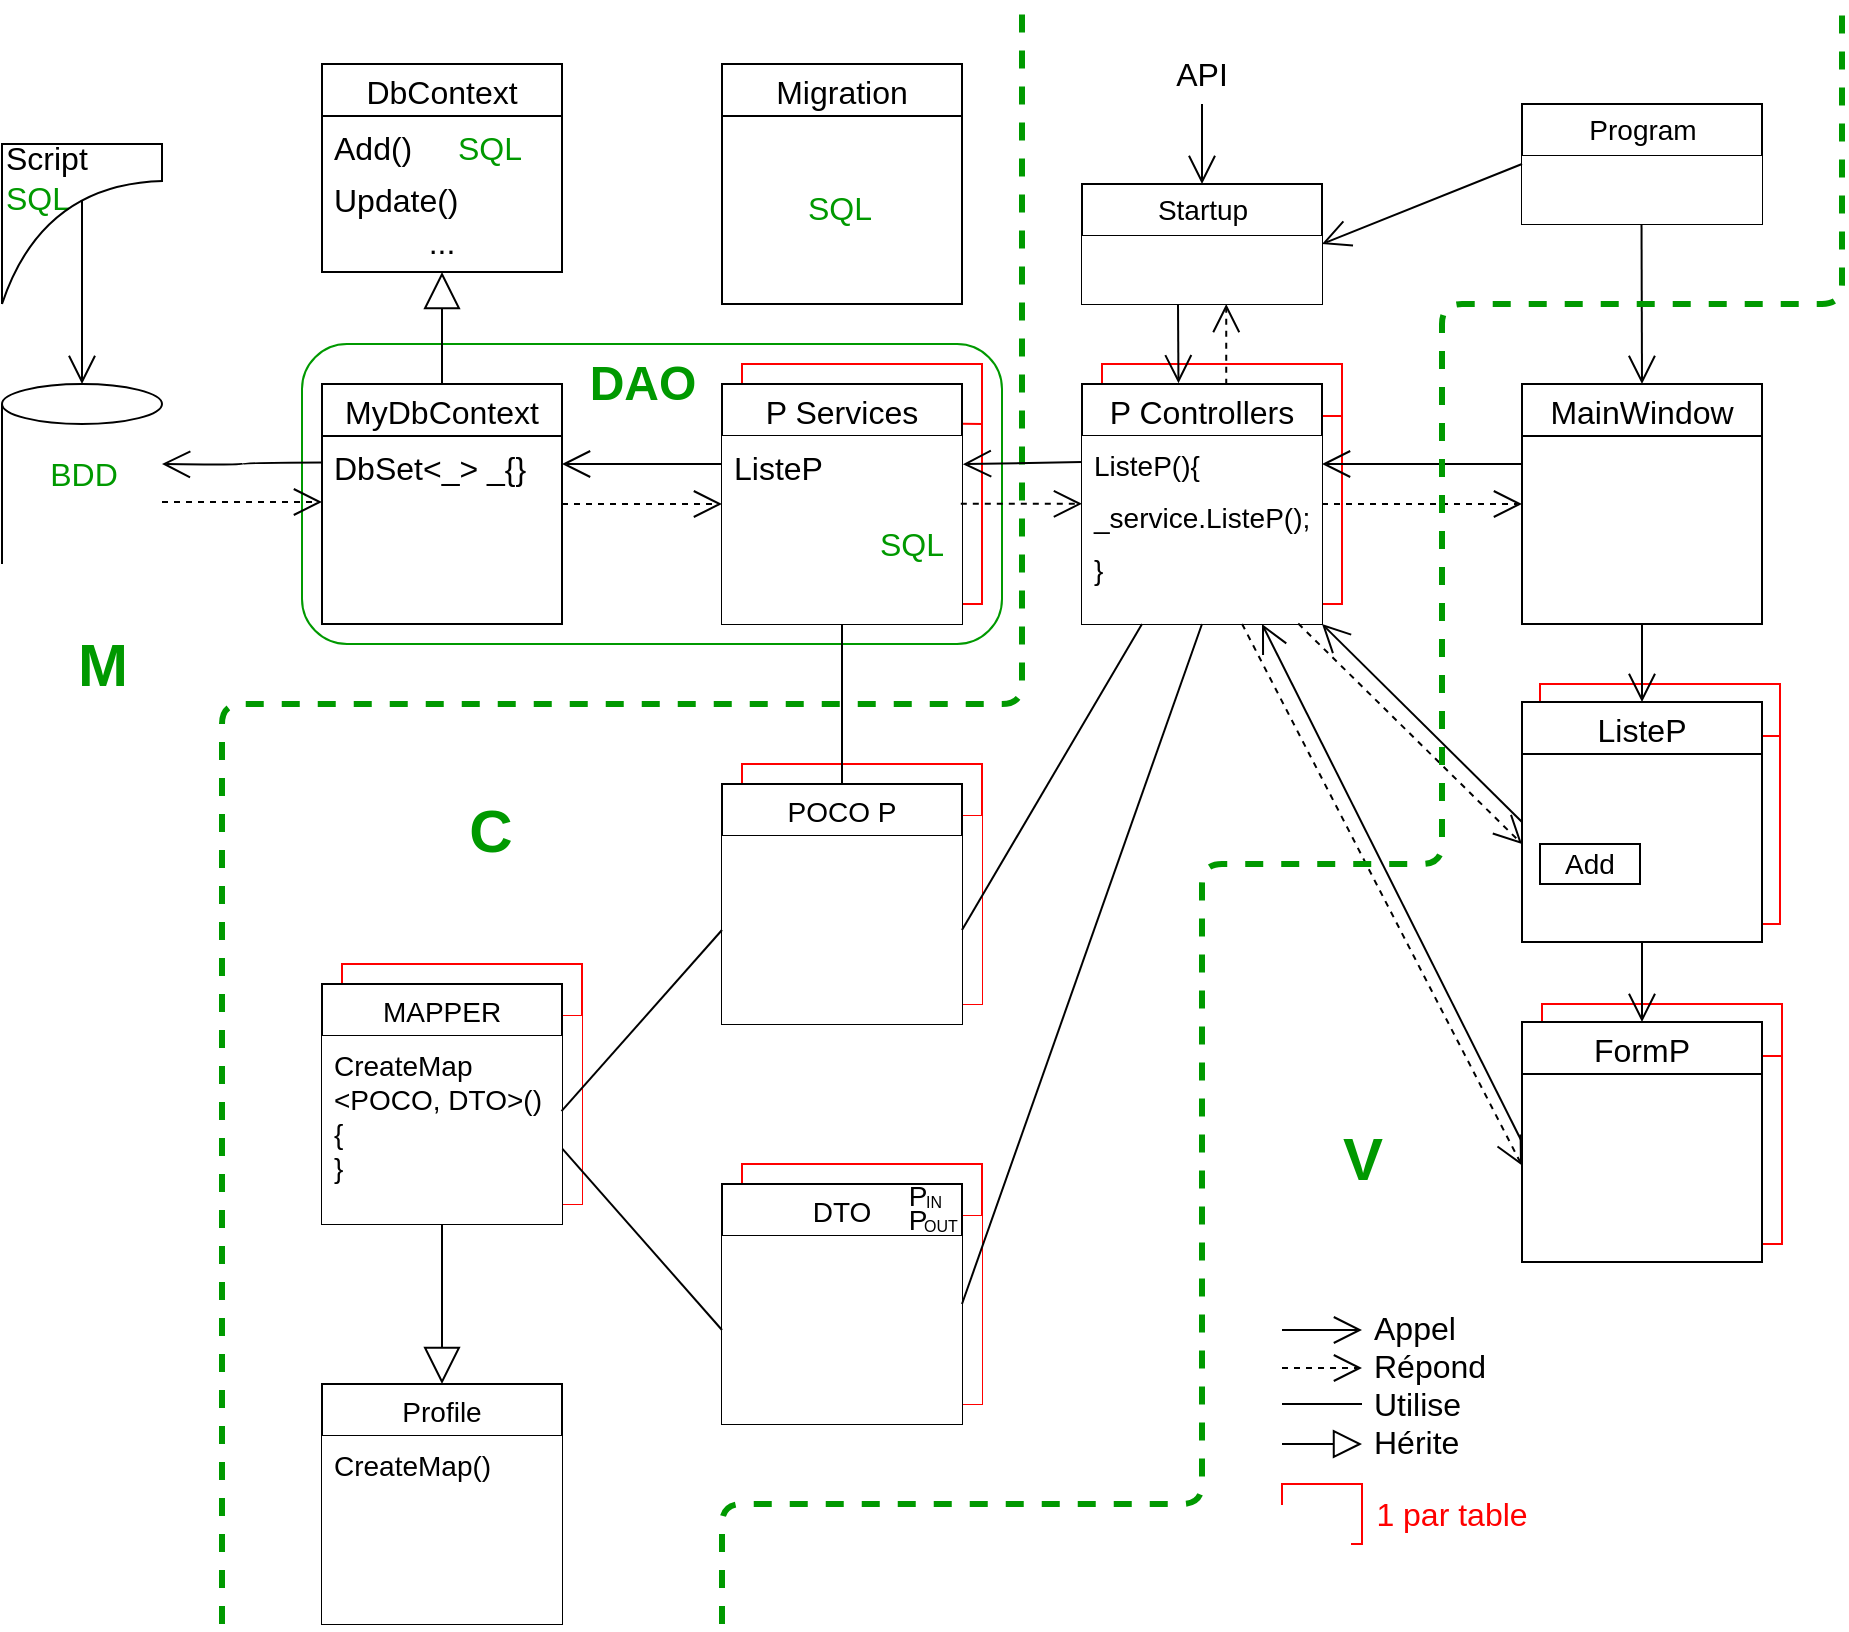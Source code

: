 <mxfile version="17.1.2" type="device"><diagram id="xylAEbAiTYR0wxGiZrMA" name="Page-1"><mxGraphModel dx="1540" dy="2363" grid="1" gridSize="10" guides="1" tooltips="1" connect="1" arrows="1" fold="1" page="1" pageScale="1" pageWidth="1169" pageHeight="827" math="0" shadow="0"><root><mxCell id="0"/><mxCell id="1" parent="0"/><mxCell id="MoXkNmOe2Lj3WnN-jBPF-131" value="FormP" style="swimlane;fontStyle=0;childLayout=stackLayout;horizontal=1;startSize=26;fillColor=default;horizontalStack=0;resizeParent=1;resizeParentMax=0;resizeLast=0;collapsible=1;marginBottom=0;fontSize=16;fontColor=none;strokeColor=#FF0000;noLabel=1;" vertex="1" parent="1"><mxGeometry x="809" y="350" width="120" height="120" as="geometry"/></mxCell><mxCell id="MoXkNmOe2Lj3WnN-jBPF-130" value="" style="whiteSpace=wrap;html=1;aspect=fixed;rounded=0;labelBackgroundColor=default;fontSize=14;fontColor=default;strokeColor=#000000;strokeWidth=1;fillColor=default;" vertex="1" parent="1"><mxGeometry x="800" y="359" width="120" height="120" as="geometry"/></mxCell><mxCell id="MoXkNmOe2Lj3WnN-jBPF-126" value="FormP" style="swimlane;fontStyle=0;childLayout=stackLayout;horizontal=1;startSize=26;fillColor=default;horizontalStack=0;resizeParent=1;resizeParentMax=0;resizeLast=0;collapsible=1;marginBottom=0;fontSize=16;fontColor=none;strokeColor=#FF0000;noLabel=1;" vertex="1" parent="1"><mxGeometry x="810" y="510" width="120" height="120" as="geometry"/></mxCell><mxCell id="MoXkNmOe2Lj3WnN-jBPF-129" value="" style="rounded=0;whiteSpace=wrap;html=1;labelBackgroundColor=default;fontSize=14;fontColor=default;strokeColor=#000000;strokeWidth=1;fillColor=default;" vertex="1" parent="1"><mxGeometry x="800" y="520" width="120" height="119" as="geometry"/></mxCell><mxCell id="MoXkNmOe2Lj3WnN-jBPF-85" value="POCO P" style="swimlane;fontStyle=0;childLayout=stackLayout;horizontal=1;startSize=26;fillColor=default;horizontalStack=0;resizeParent=1;resizeParentMax=0;resizeLast=0;collapsible=1;marginBottom=0;fontSize=14;fontColor=none;strokeColor=#FF0000;strokeWidth=1;noLabel=1;" vertex="1" parent="1"><mxGeometry x="410" y="390" width="120" height="120" as="geometry"/></mxCell><mxCell id="MoXkNmOe2Lj3WnN-jBPF-86" value="+ field: type" style="text;strokeColor=none;fillColor=default;align=left;verticalAlign=top;spacingLeft=4;spacingRight=4;overflow=hidden;rotatable=0;points=[[0,0.5],[1,0.5]];portConstraint=eastwest;fontSize=14;fontColor=none;noLabel=1;" vertex="1" parent="MoXkNmOe2Lj3WnN-jBPF-85"><mxGeometry y="26" width="120" height="94" as="geometry"/></mxCell><mxCell id="MoXkNmOe2Lj3WnN-jBPF-83" value="DTO" style="swimlane;fontStyle=0;childLayout=stackLayout;horizontal=1;startSize=26;fillColor=default;horizontalStack=0;resizeParent=1;resizeParentMax=0;resizeLast=0;collapsible=1;marginBottom=0;fontSize=14;fontColor=none;strokeColor=#FF0000;strokeWidth=1;noLabel=1;" vertex="1" parent="1"><mxGeometry x="410" y="590" width="120" height="120" as="geometry"/></mxCell><mxCell id="MoXkNmOe2Lj3WnN-jBPF-84" value="+ field: type" style="text;strokeColor=none;fillColor=default;align=left;verticalAlign=top;spacingLeft=4;spacingRight=4;overflow=hidden;rotatable=0;points=[[0,0.5],[1,0.5]];portConstraint=eastwest;fontSize=14;fontColor=none;noLabel=1;" vertex="1" parent="MoXkNmOe2Lj3WnN-jBPF-83"><mxGeometry y="26" width="120" height="94" as="geometry"/></mxCell><mxCell id="MoXkNmOe2Lj3WnN-jBPF-81" value="Mapper" style="swimlane;fontStyle=0;childLayout=stackLayout;horizontal=1;startSize=26;fillColor=default;horizontalStack=0;resizeParent=1;resizeParentMax=0;resizeLast=0;collapsible=1;marginBottom=0;fontSize=14;fontColor=none;strokeColor=#FF0000;strokeWidth=1;noLabel=1;" vertex="1" parent="1"><mxGeometry x="210" y="490" width="120" height="120" as="geometry"/></mxCell><mxCell id="MoXkNmOe2Lj3WnN-jBPF-82" value="CreateMap&#xA;&lt;POCO, DTO&gt;()&#xA;{&#xA;}&#xA;" style="text;strokeColor=none;fillColor=default;align=left;verticalAlign=top;spacingLeft=4;spacingRight=4;overflow=hidden;rotatable=0;points=[[0,0.5],[1,0.5]];portConstraint=eastwest;fontSize=14;fontColor=none;noLabel=1;" vertex="1" parent="MoXkNmOe2Lj3WnN-jBPF-81"><mxGeometry y="26" width="120" height="94" as="geometry"/></mxCell><mxCell id="MoXkNmOe2Lj3WnN-jBPF-50" value="" style="swimlane;fontStyle=0;childLayout=stackLayout;horizontal=1;startSize=26;fillColor=none;horizontalStack=0;resizeParent=1;resizeParentMax=0;resizeLast=0;collapsible=1;marginBottom=0;fontSize=14;fontColor=none;strokeColor=#FF0000;noLabel=1;" vertex="1" parent="1"><mxGeometry x="590" y="190" width="120" height="120" as="geometry"/></mxCell><mxCell id="MoXkNmOe2Lj3WnN-jBPF-53" value="+ field: type" style="text;strokeColor=none;fillColor=none;align=left;verticalAlign=top;spacingLeft=4;spacingRight=4;overflow=hidden;rotatable=0;points=[[0,0.5],[1,0.5]];portConstraint=eastwest;fontSize=14;fontColor=#000000;" vertex="1" parent="MoXkNmOe2Lj3WnN-jBPF-50"><mxGeometry y="26" width="120" height="94" as="geometry"/></mxCell><mxCell id="MoXkNmOe2Lj3WnN-jBPF-41" value="" style="rounded=1;whiteSpace=wrap;html=1;fontSize=16;fontColor=#009900;strokeColor=#009900;fillColor=none;" vertex="1" parent="1"><mxGeometry x="190" y="180" width="350" height="150" as="geometry"/></mxCell><mxCell id="MoXkNmOe2Lj3WnN-jBPF-40" value="" style="endArrow=none;html=1;rounded=0;fontSize=16;fontColor=#009900;entryX=1;entryY=0.25;entryDx=0;entryDy=0;exitX=1;exitY=0.166;exitDx=0;exitDy=0;exitPerimeter=0;strokeColor=#FF0000;" edge="1" parent="1" source="MoXkNmOe2Lj3WnN-jBPF-25" target="MoXkNmOe2Lj3WnN-jBPF-39"><mxGeometry width="50" height="50" relative="1" as="geometry"><mxPoint x="450" y="190" as="sourcePoint"/><mxPoint x="500" y="140" as="targetPoint"/></mxGeometry></mxCell><mxCell id="MoXkNmOe2Lj3WnN-jBPF-39" value="" style="rounded=0;whiteSpace=wrap;html=1;fontSize=16;fontColor=#009900;fillColor=none;strokeColor=#FF0000;" vertex="1" parent="1"><mxGeometry x="410" y="190" width="120" height="120" as="geometry"/></mxCell><mxCell id="MoXkNmOe2Lj3WnN-jBPF-6" value="&lt;p style=&quot;line-height: 1&quot;&gt;&lt;/p&gt;&lt;div align=&quot;left&quot;&gt;&lt;font style=&quot;font-size: 16px&quot;&gt;Script &lt;font style=&quot;font-size: 16px&quot; color=&quot;#009900&quot;&gt;SQL&lt;/font&gt;&lt;/font&gt;&lt;/div&gt;&lt;p&gt;&lt;/p&gt;" style="text;html=1;strokeColor=none;fillColor=none;align=left;verticalAlign=middle;whiteSpace=wrap;rounded=0;" vertex="1" parent="1"><mxGeometry x="40" y="84" width="50" height="26" as="geometry"/></mxCell><mxCell id="MoXkNmOe2Lj3WnN-jBPF-7" value="&lt;font style=&quot;font-size: 16px&quot;&gt;BDD&lt;/font&gt;" style="text;html=1;strokeColor=none;fillColor=none;align=center;verticalAlign=middle;whiteSpace=wrap;rounded=0;fontColor=#009900;" vertex="1" parent="1"><mxGeometry x="50.99" y="230" width="60" height="30" as="geometry"/></mxCell><mxCell id="MoXkNmOe2Lj3WnN-jBPF-8" value="" style="endArrow=open;endFill=1;endSize=12;html=1;rounded=0;fontSize=16;fontColor=#000000;entryX=0.49;entryY=0;entryDx=0;entryDy=0;entryPerimeter=0;" edge="1" parent="1"><mxGeometry width="160" relative="1" as="geometry"><mxPoint x="80" y="108.5" as="sourcePoint"/><mxPoint x="80" y="200" as="targetPoint"/></mxGeometry></mxCell><mxCell id="MoXkNmOe2Lj3WnN-jBPF-10" value="MyDbContext" style="swimlane;fontStyle=0;childLayout=stackLayout;horizontal=1;startSize=26;fillColor=none;horizontalStack=0;resizeParent=1;resizeParentMax=0;resizeLast=0;collapsible=1;marginBottom=0;fontSize=16;fontColor=#000000;" vertex="1" parent="1"><mxGeometry x="200" y="200" width="120" height="120" as="geometry"><mxRectangle x="200" y="200" width="130" height="26" as="alternateBounds"/></mxGeometry></mxCell><mxCell id="MoXkNmOe2Lj3WnN-jBPF-11" value="DbSet&lt;_&gt; _{}" style="text;strokeColor=none;fillColor=none;align=left;verticalAlign=top;spacingLeft=4;spacingRight=4;overflow=hidden;rotatable=0;points=[[0,0.5],[1,0.5]];portConstraint=eastwest;fontSize=16;fontColor=#000000;" vertex="1" parent="MoXkNmOe2Lj3WnN-jBPF-10"><mxGeometry y="26" width="120" height="94" as="geometry"/></mxCell><mxCell id="MoXkNmOe2Lj3WnN-jBPF-14" value="DbContext" style="swimlane;fontStyle=0;childLayout=stackLayout;horizontal=1;startSize=26;fillColor=none;horizontalStack=0;resizeParent=1;resizeParentMax=0;resizeLast=0;collapsible=1;marginBottom=0;fontSize=16;fontColor=#000000;" vertex="1" parent="1"><mxGeometry x="200" y="40" width="120" height="104" as="geometry"/></mxCell><mxCell id="MoXkNmOe2Lj3WnN-jBPF-15" value="Add()" style="text;strokeColor=none;fillColor=none;align=left;verticalAlign=top;spacingLeft=4;spacingRight=4;overflow=hidden;rotatable=0;points=[[0,0.5],[1,0.5]];portConstraint=eastwest;fontSize=16;fontColor=#000000;" vertex="1" parent="MoXkNmOe2Lj3WnN-jBPF-14"><mxGeometry y="26" width="120" height="26" as="geometry"/></mxCell><mxCell id="MoXkNmOe2Lj3WnN-jBPF-16" value="Update()" style="text;strokeColor=none;fillColor=none;align=left;verticalAlign=top;spacingLeft=4;spacingRight=4;overflow=hidden;rotatable=0;points=[[0,0.5],[1,0.5]];portConstraint=eastwest;fontSize=16;fontColor=#000000;" vertex="1" parent="MoXkNmOe2Lj3WnN-jBPF-14"><mxGeometry y="52" width="120" height="26" as="geometry"/></mxCell><mxCell id="MoXkNmOe2Lj3WnN-jBPF-17" value="..." style="text;strokeColor=none;fillColor=none;align=center;verticalAlign=middle;spacingLeft=4;spacingRight=4;overflow=hidden;rotatable=0;points=[[0,0.5],[1,0.5]];portConstraint=eastwest;fontSize=16;fontColor=#000000;spacingBottom=8;" vertex="1" parent="MoXkNmOe2Lj3WnN-jBPF-14"><mxGeometry y="78" width="120" height="26" as="geometry"/></mxCell><mxCell id="MoXkNmOe2Lj3WnN-jBPF-19" value="&lt;font color=&quot;#009900&quot;&gt;SQL&lt;/font&gt;" style="text;html=1;strokeColor=none;fillColor=none;align=center;verticalAlign=middle;whiteSpace=wrap;rounded=0;fontSize=16;fontColor=#000000;" vertex="1" parent="1"><mxGeometry x="224" y="67" width="120" height="30" as="geometry"/></mxCell><mxCell id="MoXkNmOe2Lj3WnN-jBPF-20" value="" style="endArrow=open;endFill=1;endSize=12;html=1;rounded=0;fontSize=16;fontColor=#009900;exitX=0.003;exitY=0.141;exitDx=0;exitDy=0;exitPerimeter=0;entryX=0.976;entryY=0.444;entryDx=0;entryDy=0;entryPerimeter=0;edgeStyle=orthogonalEdgeStyle;curved=1;" edge="1" parent="1" source="MoXkNmOe2Lj3WnN-jBPF-11"><mxGeometry width="160" relative="1" as="geometry"><mxPoint x="120" y="190" as="sourcePoint"/><mxPoint x="120.003" y="239.96" as="targetPoint"/></mxGeometry></mxCell><mxCell id="MoXkNmOe2Lj3WnN-jBPF-21" value="" style="endArrow=open;endSize=12;dashed=1;html=1;rounded=0;fontSize=16;fontColor=#009900;" edge="1" parent="1"><mxGeometry width="160" relative="1" as="geometry"><mxPoint x="120" y="259" as="sourcePoint"/><mxPoint x="200" y="259" as="targetPoint"/></mxGeometry></mxCell><mxCell id="MoXkNmOe2Lj3WnN-jBPF-22" value="" style="endArrow=block;endSize=16;endFill=0;html=1;rounded=0;fontSize=16;fontColor=#009900;exitX=0.5;exitY=0;exitDx=0;exitDy=0;entryX=0.5;entryY=1;entryDx=0;entryDy=0;" edge="1" parent="1" source="MoXkNmOe2Lj3WnN-jBPF-10" target="MoXkNmOe2Lj3WnN-jBPF-14"><mxGeometry width="160" relative="1" as="geometry"><mxPoint x="30" y="200" as="sourcePoint"/><mxPoint x="190" y="200" as="targetPoint"/></mxGeometry></mxCell><mxCell id="MoXkNmOe2Lj3WnN-jBPF-25" value="P Services" style="swimlane;fontStyle=0;childLayout=stackLayout;horizontal=1;startSize=26;fillColor=default;horizontalStack=0;resizeParent=1;resizeParentMax=0;resizeLast=0;collapsible=1;marginBottom=0;fontSize=16;fontColor=#000000;" vertex="1" parent="1"><mxGeometry x="400" y="200" width="120" height="120" as="geometry"/></mxCell><mxCell id="MoXkNmOe2Lj3WnN-jBPF-26" value="ListeP" style="text;align=left;verticalAlign=top;spacingLeft=4;spacingRight=4;overflow=hidden;rotatable=0;points=[[0,0.5],[1,0.5]];portConstraint=eastwest;fontSize=16;fillColor=default;" vertex="1" parent="MoXkNmOe2Lj3WnN-jBPF-25"><mxGeometry y="26" width="120" height="94" as="geometry"/></mxCell><mxCell id="MoXkNmOe2Lj3WnN-jBPF-29" value="&lt;font color=&quot;#009900&quot;&gt;SQL&lt;/font&gt;" style="text;html=1;strokeColor=none;fillColor=none;align=center;verticalAlign=middle;whiteSpace=wrap;rounded=0;fontSize=16;fontColor=#000000;" vertex="1" parent="1"><mxGeometry x="435" y="265" width="120" height="30" as="geometry"/></mxCell><mxCell id="MoXkNmOe2Lj3WnN-jBPF-30" value="Migration" style="swimlane;fontStyle=0;childLayout=stackLayout;horizontal=1;startSize=26;fillColor=none;horizontalStack=0;resizeParent=1;resizeParentMax=0;resizeLast=0;collapsible=1;marginBottom=0;fontSize=16;fontColor=#000000;" vertex="1" parent="1"><mxGeometry x="400" y="40" width="120" height="120" as="geometry"/></mxCell><mxCell id="MoXkNmOe2Lj3WnN-jBPF-34" value="&lt;font color=&quot;#009900&quot;&gt;SQL&lt;/font&gt;" style="text;html=1;strokeColor=none;fillColor=none;align=center;verticalAlign=middle;whiteSpace=wrap;rounded=0;fontSize=16;fontColor=#000000;" vertex="1" parent="1"><mxGeometry x="429" y="97" width="60" height="30" as="geometry"/></mxCell><mxCell id="MoXkNmOe2Lj3WnN-jBPF-42" value="DAO" style="text;strokeColor=none;fillColor=none;html=1;fontSize=24;fontStyle=1;verticalAlign=middle;align=center;fontColor=#009900;" vertex="1" parent="1"><mxGeometry x="310" y="180" width="100" height="40" as="geometry"/></mxCell><mxCell id="MoXkNmOe2Lj3WnN-jBPF-43" value="" style="endArrow=open;endFill=1;endSize=12;html=1;rounded=0;fontSize=16;fontColor=#009900;strokeColor=#000000;" edge="1" parent="1"><mxGeometry width="160" relative="1" as="geometry"><mxPoint x="400" y="240" as="sourcePoint"/><mxPoint x="320" y="240" as="targetPoint"/></mxGeometry></mxCell><mxCell id="MoXkNmOe2Lj3WnN-jBPF-44" value="" style="endArrow=open;endSize=12;dashed=1;html=1;rounded=0;fontSize=16;fontColor=#009900;strokeColor=#000000;entryX=0;entryY=0.5;entryDx=0;entryDy=0;" edge="1" parent="1"><mxGeometry width="160" relative="1" as="geometry"><mxPoint x="320" y="260" as="sourcePoint"/><mxPoint x="400" y="260" as="targetPoint"/></mxGeometry></mxCell><mxCell id="MoXkNmOe2Lj3WnN-jBPF-46" value="P Controllers" style="swimlane;fontStyle=0;childLayout=stackLayout;horizontal=1;startSize=26;fillColor=default;horizontalStack=0;resizeParent=1;resizeParentMax=0;resizeLast=0;collapsible=1;marginBottom=0;fontSize=16;fontColor=#000000;strokeColor=#000000;" vertex="1" parent="1"><mxGeometry x="580" y="200" width="120" height="120" as="geometry"/></mxCell><mxCell id="MoXkNmOe2Lj3WnN-jBPF-47" value="ListeP(){" style="text;align=left;verticalAlign=top;spacingLeft=4;spacingRight=4;overflow=hidden;rotatable=0;points=[[0,0.5],[1,0.5]];portConstraint=eastwest;fontSize=14;fillColor=default;" vertex="1" parent="MoXkNmOe2Lj3WnN-jBPF-46"><mxGeometry y="26" width="120" height="26" as="geometry"/></mxCell><mxCell id="MoXkNmOe2Lj3WnN-jBPF-48" value="_service.ListeP();" style="text;strokeColor=none;fillColor=default;align=left;verticalAlign=top;spacingLeft=4;spacingRight=4;overflow=hidden;rotatable=0;points=[[0,0.5],[1,0.5]];portConstraint=eastwest;fontSize=14;fontColor=default;" vertex="1" parent="MoXkNmOe2Lj3WnN-jBPF-46"><mxGeometry y="52" width="120" height="26" as="geometry"/></mxCell><mxCell id="MoXkNmOe2Lj3WnN-jBPF-49" value="}" style="text;strokeColor=none;fillColor=default;align=left;verticalAlign=top;spacingLeft=4;spacingRight=4;overflow=hidden;rotatable=0;points=[[0,0.5],[1,0.5]];portConstraint=eastwest;fontSize=14;fontColor=#000000;" vertex="1" parent="MoXkNmOe2Lj3WnN-jBPF-46"><mxGeometry y="78" width="120" height="42" as="geometry"/></mxCell><mxCell id="MoXkNmOe2Lj3WnN-jBPF-56" value="" style="group" vertex="1" connectable="0" parent="1"><mxGeometry x="40" y="200" width="80" height="90" as="geometry"/></mxCell><mxCell id="MoXkNmOe2Lj3WnN-jBPF-54" value="" style="ellipse;whiteSpace=wrap;html=1;fontSize=14;fontColor=#000000;strokeColor=#000000;fillColor=default;" vertex="1" parent="MoXkNmOe2Lj3WnN-jBPF-56"><mxGeometry width="80" height="20" as="geometry"/></mxCell><mxCell id="MoXkNmOe2Lj3WnN-jBPF-55" value="" style="endArrow=none;html=1;rounded=0;fontSize=14;fontColor=#000000;strokeColor=#000000;curved=1;entryX=0;entryY=0.5;entryDx=0;entryDy=0;exitX=0;exitY=1;exitDx=0;exitDy=0;" edge="1" parent="MoXkNmOe2Lj3WnN-jBPF-56" target="MoXkNmOe2Lj3WnN-jBPF-54"><mxGeometry width="50" height="50" relative="1" as="geometry"><mxPoint y="90" as="sourcePoint"/><mxPoint x="-0.328" y="10.08" as="targetPoint"/></mxGeometry></mxCell><mxCell id="MoXkNmOe2Lj3WnN-jBPF-61" value="" style="group" vertex="1" connectable="0" parent="1"><mxGeometry x="39.5" y="80" width="81" height="80" as="geometry"/></mxCell><mxCell id="MoXkNmOe2Lj3WnN-jBPF-57" value="" style="endArrow=none;html=1;rounded=0;fontSize=14;fontColor=#000000;strokeColor=#000000;curved=1;entryX=1.004;entryY=0.231;entryDx=0;entryDy=0;entryPerimeter=0;" edge="1" parent="MoXkNmOe2Lj3WnN-jBPF-61"><mxGeometry width="50" height="50" relative="1" as="geometry"><mxPoint x="0.5" y="80" as="sourcePoint"/><mxPoint x="80.82" y="18.48" as="targetPoint"/><Array as="points"><mxPoint x="20.5" y="20"/></Array></mxGeometry></mxCell><mxCell id="MoXkNmOe2Lj3WnN-jBPF-58" value="" style="endArrow=none;html=1;rounded=0;fontSize=14;fontColor=#000000;strokeColor=#000000;curved=1;entryX=1;entryY=0;entryDx=0;entryDy=0;" edge="1" parent="MoXkNmOe2Lj3WnN-jBPF-61"><mxGeometry width="50" height="50" relative="1" as="geometry"><mxPoint x="80.5" y="19" as="sourcePoint"/><mxPoint x="80.5" as="targetPoint"/></mxGeometry></mxCell><mxCell id="MoXkNmOe2Lj3WnN-jBPF-59" value="" style="endArrow=none;html=1;rounded=0;fontSize=14;fontColor=#000000;strokeColor=#000000;curved=1;" edge="1" parent="MoXkNmOe2Lj3WnN-jBPF-61"><mxGeometry width="50" height="50" relative="1" as="geometry"><mxPoint as="sourcePoint"/><mxPoint x="81" as="targetPoint"/></mxGeometry></mxCell><mxCell id="MoXkNmOe2Lj3WnN-jBPF-60" value="" style="endArrow=none;html=1;rounded=1;fontSize=14;fontColor=#000000;strokeColor=#000000;sketch=0;endSize=7;targetPerimeterSpacing=0;sourcePerimeterSpacing=0;jumpStyle=none;" edge="1" parent="MoXkNmOe2Lj3WnN-jBPF-61"><mxGeometry width="50" height="50" relative="1" as="geometry"><mxPoint x="0.5" y="80" as="sourcePoint"/><mxPoint x="0.5" as="targetPoint"/></mxGeometry></mxCell><mxCell id="MoXkNmOe2Lj3WnN-jBPF-62" value="POCO P" style="swimlane;fontStyle=0;childLayout=stackLayout;horizontal=1;startSize=26;fillColor=default;horizontalStack=0;resizeParent=1;resizeParentMax=0;resizeLast=0;collapsible=1;marginBottom=0;fontSize=14;fontColor=default;strokeColor=#000000;strokeWidth=1;" vertex="1" parent="1"><mxGeometry x="400" y="400" width="120" height="120" as="geometry"/></mxCell><mxCell id="MoXkNmOe2Lj3WnN-jBPF-63" value="+ field: type" style="text;strokeColor=none;fillColor=default;align=left;verticalAlign=top;spacingLeft=4;spacingRight=4;overflow=hidden;rotatable=0;points=[[0,0.5],[1,0.5]];portConstraint=eastwest;fontSize=14;fontColor=none;noLabel=1;" vertex="1" parent="MoXkNmOe2Lj3WnN-jBPF-62"><mxGeometry y="26" width="120" height="94" as="geometry"/></mxCell><mxCell id="MoXkNmOe2Lj3WnN-jBPF-66" value="DTO" style="swimlane;fontStyle=0;childLayout=stackLayout;horizontal=1;startSize=26;fillColor=default;horizontalStack=0;resizeParent=1;resizeParentMax=0;resizeLast=0;collapsible=1;marginBottom=0;fontSize=14;fontColor=none;strokeColor=#000000;strokeWidth=1;" vertex="1" parent="1"><mxGeometry x="400" y="600" width="120" height="120" as="geometry"/></mxCell><mxCell id="MoXkNmOe2Lj3WnN-jBPF-69" value="+ field: type" style="text;strokeColor=none;fillColor=default;align=left;verticalAlign=top;spacingLeft=4;spacingRight=4;overflow=hidden;rotatable=0;points=[[0,0.5],[1,0.5]];portConstraint=eastwest;fontSize=14;fontColor=none;noLabel=1;" vertex="1" parent="MoXkNmOe2Lj3WnN-jBPF-66"><mxGeometry y="26" width="120" height="94" as="geometry"/></mxCell><mxCell id="MoXkNmOe2Lj3WnN-jBPF-73" value="" style="group" vertex="1" connectable="0" parent="1"><mxGeometry x="493" y="613" width="27" height="13" as="geometry"/></mxCell><mxCell id="MoXkNmOe2Lj3WnN-jBPF-71" value="OUT" style="text;html=1;strokeColor=none;fillColor=none;align=center;verticalAlign=middle;whiteSpace=wrap;rounded=0;fontSize=8;fontColor=none;" vertex="1" parent="MoXkNmOe2Lj3WnN-jBPF-73"><mxGeometry x="6" y="3" width="21" height="10" as="geometry"/></mxCell><mxCell id="MoXkNmOe2Lj3WnN-jBPF-72" value="&lt;font style=&quot;font-size: 14px&quot;&gt;P&lt;/font&gt;" style="text;html=1;strokeColor=none;fillColor=none;align=center;verticalAlign=middle;whiteSpace=wrap;rounded=0;fontSize=8;fontColor=none;" vertex="1" parent="MoXkNmOe2Lj3WnN-jBPF-73"><mxGeometry width="10" height="10" as="geometry"/></mxCell><mxCell id="MoXkNmOe2Lj3WnN-jBPF-74" value="" style="group" vertex="1" connectable="0" parent="1"><mxGeometry x="493" y="601" width="27" height="13" as="geometry"/></mxCell><mxCell id="MoXkNmOe2Lj3WnN-jBPF-75" value="IN" style="text;html=1;strokeColor=none;fillColor=none;align=center;verticalAlign=middle;whiteSpace=wrap;rounded=0;fontSize=8;fontColor=none;" vertex="1" parent="MoXkNmOe2Lj3WnN-jBPF-74"><mxGeometry x="6" y="3" width="14" height="10" as="geometry"/></mxCell><mxCell id="MoXkNmOe2Lj3WnN-jBPF-76" value="&lt;font style=&quot;font-size: 14px&quot;&gt;P&lt;/font&gt;" style="text;html=1;strokeColor=none;fillColor=none;align=center;verticalAlign=middle;whiteSpace=wrap;rounded=0;fontSize=8;fontColor=none;" vertex="1" parent="MoXkNmOe2Lj3WnN-jBPF-74"><mxGeometry width="10" height="10" as="geometry"/></mxCell><mxCell id="MoXkNmOe2Lj3WnN-jBPF-77" value="MAPPER" style="swimlane;fontStyle=0;childLayout=stackLayout;horizontal=1;startSize=26;fillColor=default;horizontalStack=0;resizeParent=1;resizeParentMax=0;resizeLast=0;collapsible=1;marginBottom=0;fontSize=14;fontColor=default;strokeColor=#000000;strokeWidth=1;" vertex="1" parent="1"><mxGeometry x="200" y="500" width="120" height="120" as="geometry"/></mxCell><mxCell id="MoXkNmOe2Lj3WnN-jBPF-78" value="CreateMap&#xA;&lt;POCO, DTO&gt;()&#xA;{&#xA;}&#xA;" style="text;strokeColor=none;fillColor=default;align=left;verticalAlign=top;spacingLeft=4;spacingRight=4;overflow=hidden;rotatable=0;points=[[0,0.5],[1,0.5]];portConstraint=eastwest;fontSize=14;fontColor=default;" vertex="1" parent="MoXkNmOe2Lj3WnN-jBPF-77"><mxGeometry y="26" width="120" height="94" as="geometry"/></mxCell><mxCell id="MoXkNmOe2Lj3WnN-jBPF-79" value="Profile" style="swimlane;fontStyle=0;childLayout=stackLayout;horizontal=1;startSize=26;fillColor=default;horizontalStack=0;resizeParent=1;resizeParentMax=0;resizeLast=0;collapsible=1;marginBottom=0;fontSize=14;fontColor=default;strokeColor=#000000;strokeWidth=1;" vertex="1" parent="1"><mxGeometry x="200" y="700" width="120" height="120" as="geometry"/></mxCell><mxCell id="MoXkNmOe2Lj3WnN-jBPF-80" value="CreateMap()" style="text;strokeColor=none;fillColor=default;align=left;verticalAlign=top;spacingLeft=4;spacingRight=4;overflow=hidden;rotatable=0;points=[[0,0.5],[1,0.5]];portConstraint=eastwest;fontSize=14;fontColor=default;" vertex="1" parent="MoXkNmOe2Lj3WnN-jBPF-79"><mxGeometry y="26" width="120" height="94" as="geometry"/></mxCell><mxCell id="MoXkNmOe2Lj3WnN-jBPF-87" value="" style="endArrow=block;endSize=16;endFill=0;html=1;rounded=1;sketch=0;fontSize=14;fontColor=none;sourcePerimeterSpacing=0;targetPerimeterSpacing=0;strokeColor=#000000;jumpStyle=none;exitX=0.5;exitY=1;exitDx=0;exitDy=0;entryX=0.5;entryY=0;entryDx=0;entryDy=0;" edge="1" parent="1" source="MoXkNmOe2Lj3WnN-jBPF-77" target="MoXkNmOe2Lj3WnN-jBPF-79"><mxGeometry width="160" relative="1" as="geometry"><mxPoint x="80" y="400" as="sourcePoint"/><mxPoint x="240" y="400" as="targetPoint"/></mxGeometry></mxCell><mxCell id="MoXkNmOe2Lj3WnN-jBPF-88" value="" style="endArrow=none;html=1;rounded=1;sketch=0;fontSize=14;fontColor=none;endSize=7;sourcePerimeterSpacing=0;targetPerimeterSpacing=0;strokeColor=#000000;jumpStyle=none;exitX=0.998;exitY=0.4;exitDx=0;exitDy=0;entryX=0;entryY=0.5;entryDx=0;entryDy=0;exitPerimeter=0;" edge="1" parent="1" source="MoXkNmOe2Lj3WnN-jBPF-78" target="MoXkNmOe2Lj3WnN-jBPF-63"><mxGeometry width="50" height="50" relative="1" as="geometry"><mxPoint x="140" y="430" as="sourcePoint"/><mxPoint x="190" y="380" as="targetPoint"/></mxGeometry></mxCell><mxCell id="MoXkNmOe2Lj3WnN-jBPF-89" value="" style="endArrow=none;html=1;rounded=1;sketch=0;fontSize=14;fontColor=none;endSize=7;sourcePerimeterSpacing=0;targetPerimeterSpacing=0;strokeColor=#000000;jumpStyle=none;entryX=0;entryY=0.5;entryDx=0;entryDy=0;exitX=1.002;exitY=0.6;exitDx=0;exitDy=0;exitPerimeter=0;" edge="1" parent="1" source="MoXkNmOe2Lj3WnN-jBPF-78" target="MoXkNmOe2Lj3WnN-jBPF-69"><mxGeometry width="50" height="50" relative="1" as="geometry"><mxPoint x="280" y="670" as="sourcePoint"/><mxPoint x="330" y="620" as="targetPoint"/></mxGeometry></mxCell><mxCell id="MoXkNmOe2Lj3WnN-jBPF-90" value="" style="endArrow=none;html=1;rounded=1;sketch=0;fontSize=14;fontColor=none;endSize=7;sourcePerimeterSpacing=0;targetPerimeterSpacing=0;strokeColor=#000000;jumpStyle=none;entryX=0.5;entryY=1;entryDx=0;entryDy=0;exitX=0.5;exitY=0;exitDx=0;exitDy=0;" edge="1" parent="1" source="MoXkNmOe2Lj3WnN-jBPF-62" target="MoXkNmOe2Lj3WnN-jBPF-25"><mxGeometry width="50" height="50" relative="1" as="geometry"><mxPoint x="280" y="430" as="sourcePoint"/><mxPoint x="330" y="380" as="targetPoint"/></mxGeometry></mxCell><mxCell id="MoXkNmOe2Lj3WnN-jBPF-91" value="" style="endArrow=none;html=1;rounded=1;sketch=0;fontSize=14;fontColor=none;endSize=7;sourcePerimeterSpacing=0;targetPerimeterSpacing=0;strokeColor=#000000;jumpStyle=none;entryX=0.25;entryY=1;entryDx=0;entryDy=0;exitX=1;exitY=0.5;exitDx=0;exitDy=0;" edge="1" parent="1" source="MoXkNmOe2Lj3WnN-jBPF-63" target="MoXkNmOe2Lj3WnN-jBPF-46"><mxGeometry width="50" height="50" relative="1" as="geometry"><mxPoint x="30" y="460" as="sourcePoint"/><mxPoint x="80" y="410" as="targetPoint"/></mxGeometry></mxCell><mxCell id="MoXkNmOe2Lj3WnN-jBPF-92" value="" style="endArrow=none;html=1;rounded=1;sketch=0;fontSize=14;fontColor=none;endSize=7;sourcePerimeterSpacing=0;targetPerimeterSpacing=0;strokeColor=#000000;jumpStyle=none;entryX=0.5;entryY=1;entryDx=0;entryDy=0;exitX=1;exitY=0.5;exitDx=0;exitDy=0;" edge="1" parent="1" source="MoXkNmOe2Lj3WnN-jBPF-66" target="MoXkNmOe2Lj3WnN-jBPF-46"><mxGeometry width="50" height="50" relative="1" as="geometry"><mxPoint x="30" y="460" as="sourcePoint"/><mxPoint x="80" y="410" as="targetPoint"/></mxGeometry></mxCell><mxCell id="MoXkNmOe2Lj3WnN-jBPF-93" value="" style="endArrow=none;dashed=1;html=1;rounded=1;sketch=0;fontSize=14;fontColor=none;endSize=7;sourcePerimeterSpacing=0;targetPerimeterSpacing=0;strokeColor=#009900;jumpStyle=none;edgeStyle=orthogonalEdgeStyle;strokeWidth=3;" edge="1" parent="1"><mxGeometry width="50" height="50" relative="1" as="geometry"><mxPoint x="150" y="820" as="sourcePoint"/><mxPoint x="550" y="10" as="targetPoint"/><Array as="points"><mxPoint x="150" y="360"/><mxPoint x="550" y="360"/></Array></mxGeometry></mxCell><mxCell id="MoXkNmOe2Lj3WnN-jBPF-94" value="&lt;font style=&quot;font-size: 30px;&quot; color=&quot;#009900&quot;&gt;M&lt;/font&gt;" style="text;strokeColor=none;fillColor=none;html=1;fontSize=30;fontStyle=1;verticalAlign=middle;align=center;fontColor=none;" vertex="1" parent="1"><mxGeometry x="40" y="320" width="100" height="40" as="geometry"/></mxCell><mxCell id="MoXkNmOe2Lj3WnN-jBPF-95" value="Startup" style="swimlane;fontStyle=0;childLayout=stackLayout;horizontal=1;startSize=26;fillColor=default;horizontalStack=0;resizeParent=1;resizeParentMax=0;resizeLast=0;collapsible=1;marginBottom=0;fontSize=14;fontColor=#000000;strokeColor=#000000;strokeWidth=1;html=1;" vertex="1" parent="1"><mxGeometry x="580" y="100" width="120" height="60" as="geometry"/></mxCell><mxCell id="MoXkNmOe2Lj3WnN-jBPF-96" value="+ field: type" style="text;strokeColor=none;fillColor=default;align=left;verticalAlign=top;spacingLeft=4;spacingRight=4;overflow=hidden;rotatable=0;points=[[0,0.5],[1,0.5]];portConstraint=eastwest;fontSize=14;fontColor=none;html=1;noLabel=1;" vertex="1" parent="MoXkNmOe2Lj3WnN-jBPF-95"><mxGeometry y="26" width="120" height="34" as="geometry"/></mxCell><mxCell id="MoXkNmOe2Lj3WnN-jBPF-99" value="Program" style="swimlane;fontStyle=0;childLayout=stackLayout;horizontal=1;startSize=26;fillColor=default;horizontalStack=0;resizeParent=1;resizeParentMax=0;resizeLast=0;collapsible=1;marginBottom=0;fontSize=14;fontColor=#000000;strokeColor=#000000;strokeWidth=1;html=1;" vertex="1" parent="1"><mxGeometry x="800" y="60" width="120" height="60" as="geometry"/></mxCell><mxCell id="MoXkNmOe2Lj3WnN-jBPF-100" value="+ field: type" style="text;strokeColor=none;fillColor=default;align=left;verticalAlign=top;spacingLeft=4;spacingRight=4;overflow=hidden;rotatable=0;points=[[0,0.5],[1,0.5]];portConstraint=eastwest;fontSize=14;fontColor=none;html=1;noLabel=1;" vertex="1" parent="MoXkNmOe2Lj3WnN-jBPF-99"><mxGeometry y="26" width="120" height="34" as="geometry"/></mxCell><mxCell id="MoXkNmOe2Lj3WnN-jBPF-105" value="MainWindow" style="swimlane;fontStyle=0;childLayout=stackLayout;horizontal=1;startSize=26;fillColor=none;horizontalStack=0;resizeParent=1;resizeParentMax=0;resizeLast=0;collapsible=1;marginBottom=0;fontSize=16;fontColor=#000000;" vertex="1" parent="1"><mxGeometry x="800" y="200" width="120" height="120" as="geometry"/></mxCell><mxCell id="MoXkNmOe2Lj3WnN-jBPF-107" value="FormP" style="swimlane;fontStyle=0;childLayout=stackLayout;horizontal=1;startSize=26;fillColor=default;horizontalStack=0;resizeParent=1;resizeParentMax=0;resizeLast=0;collapsible=1;marginBottom=0;fontSize=16;fontColor=default;rounded=0;labelBackgroundColor=default;" vertex="1" parent="1"><mxGeometry x="800" y="519" width="120" height="120" as="geometry"/></mxCell><mxCell id="MoXkNmOe2Lj3WnN-jBPF-111" value="" style="group" vertex="1" connectable="0" parent="1"><mxGeometry x="800" y="340" width="120" height="120" as="geometry"/></mxCell><mxCell id="MoXkNmOe2Lj3WnN-jBPF-106" value="ListeP" style="swimlane;fontStyle=0;childLayout=stackLayout;horizontal=1;startSize=26;fillColor=default;horizontalStack=0;resizeParent=1;resizeParentMax=0;resizeLast=0;collapsible=1;marginBottom=0;fontSize=16;fontColor=#000000;" vertex="1" parent="MoXkNmOe2Lj3WnN-jBPF-111"><mxGeometry y="19" width="120" height="120" as="geometry"/></mxCell><mxCell id="MoXkNmOe2Lj3WnN-jBPF-110" value="" style="group" vertex="1" connectable="0" parent="MoXkNmOe2Lj3WnN-jBPF-111"><mxGeometry x="9" y="90" width="50" height="20" as="geometry"/></mxCell><mxCell id="MoXkNmOe2Lj3WnN-jBPF-108" value="" style="rounded=0;whiteSpace=wrap;html=1;fontSize=14;fontColor=#000000;strokeColor=#000000;strokeWidth=1;fillColor=default;" vertex="1" parent="MoXkNmOe2Lj3WnN-jBPF-110"><mxGeometry width="50" height="20" as="geometry"/></mxCell><mxCell id="MoXkNmOe2Lj3WnN-jBPF-109" value="Add" style="text;html=1;strokeColor=none;fillColor=none;align=center;verticalAlign=middle;whiteSpace=wrap;rounded=0;fontSize=14;fontColor=#000000;" vertex="1" parent="MoXkNmOe2Lj3WnN-jBPF-110"><mxGeometry width="50" height="20" as="geometry"/></mxCell><mxCell id="MoXkNmOe2Lj3WnN-jBPF-112" value="" style="endArrow=open;endFill=1;endSize=12;html=1;rounded=1;sketch=0;fontSize=14;fontColor=#000000;sourcePerimeterSpacing=0;targetPerimeterSpacing=0;strokeColor=#000000;jumpStyle=none;exitX=0.5;exitY=1;exitDx=0;exitDy=0;entryX=0.5;entryY=0;entryDx=0;entryDy=0;" edge="1" parent="1" source="MoXkNmOe2Lj3WnN-jBPF-106" target="MoXkNmOe2Lj3WnN-jBPF-107"><mxGeometry width="160" relative="1" as="geometry"><mxPoint x="810" y="460" as="sourcePoint"/><mxPoint x="970" y="460" as="targetPoint"/></mxGeometry></mxCell><mxCell id="MoXkNmOe2Lj3WnN-jBPF-113" value="" style="endArrow=open;endFill=1;endSize=12;html=1;rounded=1;sketch=0;fontSize=14;fontColor=#000000;sourcePerimeterSpacing=0;targetPerimeterSpacing=0;strokeColor=#000000;jumpStyle=none;exitX=0.5;exitY=1;exitDx=0;exitDy=0;entryX=0.5;entryY=0;entryDx=0;entryDy=0;" edge="1" parent="1" source="MoXkNmOe2Lj3WnN-jBPF-105" target="MoXkNmOe2Lj3WnN-jBPF-106"><mxGeometry width="160" relative="1" as="geometry"><mxPoint x="870" y="489" as="sourcePoint"/><mxPoint x="870" y="529" as="targetPoint"/></mxGeometry></mxCell><mxCell id="MoXkNmOe2Lj3WnN-jBPF-114" value="" style="endArrow=open;endFill=1;endSize=12;html=1;rounded=1;sketch=0;fontSize=14;fontColor=#000000;sourcePerimeterSpacing=0;targetPerimeterSpacing=0;strokeColor=#000000;jumpStyle=none;entryX=0.5;entryY=0;entryDx=0;entryDy=0;exitX=0.498;exitY=1;exitDx=0;exitDy=0;exitPerimeter=0;" edge="1" parent="1" source="MoXkNmOe2Lj3WnN-jBPF-100" target="MoXkNmOe2Lj3WnN-jBPF-105"><mxGeometry width="160" relative="1" as="geometry"><mxPoint x="860" y="140" as="sourcePoint"/><mxPoint x="870" y="369" as="targetPoint"/></mxGeometry></mxCell><mxCell id="MoXkNmOe2Lj3WnN-jBPF-115" value="" style="endArrow=open;endFill=1;endSize=12;html=1;rounded=1;sketch=0;fontSize=14;fontColor=#000000;sourcePerimeterSpacing=0;targetPerimeterSpacing=0;strokeColor=#000000;jumpStyle=none;entryX=1;entryY=0.5;entryDx=0;entryDy=0;exitX=0;exitY=0.5;exitDx=0;exitDy=0;" edge="1" parent="1" source="MoXkNmOe2Lj3WnN-jBPF-99" target="MoXkNmOe2Lj3WnN-jBPF-95"><mxGeometry width="160" relative="1" as="geometry"><mxPoint x="760" y="90" as="sourcePoint"/><mxPoint x="760.24" y="170" as="targetPoint"/></mxGeometry></mxCell><mxCell id="MoXkNmOe2Lj3WnN-jBPF-116" value="" style="endArrow=open;endFill=1;endSize=12;html=1;rounded=1;sketch=0;fontSize=14;fontColor=#000000;sourcePerimeterSpacing=0;targetPerimeterSpacing=0;strokeColor=#000000;jumpStyle=none;exitX=0;exitY=0.5;exitDx=0;exitDy=0;entryX=0.712;entryY=0.003;entryDx=0;entryDy=0;entryPerimeter=0;" edge="1" parent="1" source="MoXkNmOe2Lj3WnN-jBPF-47"><mxGeometry width="160" relative="1" as="geometry"><mxPoint x="560" y="240" as="sourcePoint"/><mxPoint x="520.44" y="240.09" as="targetPoint"/></mxGeometry></mxCell><mxCell id="MoXkNmOe2Lj3WnN-jBPF-117" value="" style="endArrow=open;endFill=1;endSize=12;html=1;rounded=1;sketch=0;fontSize=14;fontColor=#000000;sourcePerimeterSpacing=0;targetPerimeterSpacing=0;strokeColor=#000000;jumpStyle=none;entryX=0.75;entryY=1;entryDx=0;entryDy=0;exitX=0;exitY=0.5;exitDx=0;exitDy=0;" edge="1" parent="1" source="MoXkNmOe2Lj3WnN-jBPF-107" target="MoXkNmOe2Lj3WnN-jBPF-46"><mxGeometry width="160" relative="1" as="geometry"><mxPoint x="879.76" y="140" as="sourcePoint"/><mxPoint x="880" y="220" as="targetPoint"/></mxGeometry></mxCell><mxCell id="MoXkNmOe2Lj3WnN-jBPF-118" value="" style="endArrow=open;endFill=1;endSize=12;html=1;rounded=1;sketch=0;fontSize=14;fontColor=#000000;sourcePerimeterSpacing=0;targetPerimeterSpacing=0;strokeColor=#000000;jumpStyle=none;entryX=1;entryY=1;entryDx=0;entryDy=0;exitX=0;exitY=0.5;exitDx=0;exitDy=0;entryPerimeter=0;" edge="1" parent="1" source="MoXkNmOe2Lj3WnN-jBPF-106" target="MoXkNmOe2Lj3WnN-jBPF-49"><mxGeometry width="160" relative="1" as="geometry"><mxPoint x="889.76" y="150" as="sourcePoint"/><mxPoint x="890" y="230" as="targetPoint"/></mxGeometry></mxCell><mxCell id="MoXkNmOe2Lj3WnN-jBPF-119" value="" style="endArrow=open;endFill=1;endSize=12;html=1;rounded=1;sketch=0;fontSize=14;fontColor=#000000;sourcePerimeterSpacing=0;targetPerimeterSpacing=0;strokeColor=#000000;jumpStyle=none;exitX=0;exitY=0.5;exitDx=0;exitDy=0;" edge="1" parent="1"><mxGeometry width="160" relative="1" as="geometry"><mxPoint x="800" y="240" as="sourcePoint"/><mxPoint x="700" y="240" as="targetPoint"/></mxGeometry></mxCell><mxCell id="MoXkNmOe2Lj3WnN-jBPF-120" value="" style="endArrow=open;endSize=12;dashed=1;html=1;rounded=0;fontSize=16;fontColor=#009900;strokeColor=#000000;entryX=0;entryY=0.305;entryDx=0;entryDy=0;exitX=0.995;exitY=0.361;exitDx=0;exitDy=0;exitPerimeter=0;entryPerimeter=0;" edge="1" parent="1" source="MoXkNmOe2Lj3WnN-jBPF-26" target="MoXkNmOe2Lj3WnN-jBPF-48"><mxGeometry width="160" relative="1" as="geometry"><mxPoint x="330" y="270" as="sourcePoint"/><mxPoint x="410" y="270" as="targetPoint"/></mxGeometry></mxCell><mxCell id="MoXkNmOe2Lj3WnN-jBPF-121" value="" style="endArrow=open;endFill=1;endSize=12;html=1;rounded=1;sketch=0;fontSize=14;fontColor=#000000;sourcePerimeterSpacing=0;targetPerimeterSpacing=0;strokeColor=#000000;jumpStyle=none;entryX=0.402;entryY=-0.003;entryDx=0;entryDy=0;exitX=0.4;exitY=1.001;exitDx=0;exitDy=0;entryPerimeter=0;exitPerimeter=0;" edge="1" parent="1" source="MoXkNmOe2Lj3WnN-jBPF-96" target="MoXkNmOe2Lj3WnN-jBPF-46"><mxGeometry width="160" relative="1" as="geometry"><mxPoint x="810.0" y="100" as="sourcePoint"/><mxPoint x="710.0" y="140" as="targetPoint"/></mxGeometry></mxCell><mxCell id="MoXkNmOe2Lj3WnN-jBPF-122" value="" style="endArrow=open;endSize=12;dashed=1;html=1;rounded=0;fontSize=16;fontColor=#009900;strokeColor=#000000;exitX=0.601;exitY=0.003;exitDx=0;exitDy=0;exitPerimeter=0;entryX=0.601;entryY=1;entryDx=0;entryDy=0;entryPerimeter=0;" edge="1" parent="1" source="MoXkNmOe2Lj3WnN-jBPF-46" target="MoXkNmOe2Lj3WnN-jBPF-96"><mxGeometry width="160" relative="1" as="geometry"><mxPoint x="529.4" y="269.934" as="sourcePoint"/><mxPoint x="730" y="170" as="targetPoint"/></mxGeometry></mxCell><mxCell id="MoXkNmOe2Lj3WnN-jBPF-123" value="" style="endArrow=open;endSize=12;dashed=1;html=1;rounded=0;fontSize=16;fontColor=#009900;strokeColor=#000000;entryX=0;entryY=0.5;entryDx=0;entryDy=0;exitX=1;exitY=0.5;exitDx=0;exitDy=0;" edge="1" parent="1" source="MoXkNmOe2Lj3WnN-jBPF-46" target="MoXkNmOe2Lj3WnN-jBPF-105"><mxGeometry width="160" relative="1" as="geometry"><mxPoint x="740" y="270" as="sourcePoint"/><mxPoint x="760.6" y="260.0" as="targetPoint"/></mxGeometry></mxCell><mxCell id="MoXkNmOe2Lj3WnN-jBPF-124" value="" style="endArrow=open;endSize=12;dashed=1;html=1;rounded=0;fontSize=16;fontColor=#009900;strokeColor=#000000;exitX=0.901;exitY=0.995;exitDx=0;exitDy=0;exitPerimeter=0;" edge="1" parent="1" source="MoXkNmOe2Lj3WnN-jBPF-49"><mxGeometry width="160" relative="1" as="geometry"><mxPoint x="710" y="270.0" as="sourcePoint"/><mxPoint x="800" y="430" as="targetPoint"/></mxGeometry></mxCell><mxCell id="MoXkNmOe2Lj3WnN-jBPF-125" value="" style="endArrow=open;endSize=12;dashed=1;html=1;rounded=0;fontSize=16;fontColor=#009900;strokeColor=#000000;exitX=0.667;exitY=1;exitDx=0;exitDy=0;exitPerimeter=0;" edge="1" parent="1" source="MoXkNmOe2Lj3WnN-jBPF-49"><mxGeometry width="160" relative="1" as="geometry"><mxPoint x="698.12" y="329.79" as="sourcePoint"/><mxPoint x="800" y="590.779" as="targetPoint"/></mxGeometry></mxCell><mxCell id="MoXkNmOe2Lj3WnN-jBPF-132" value="" style="endArrow=none;dashed=1;html=1;rounded=1;sketch=0;fontSize=14;fontColor=default;endSize=7;sourcePerimeterSpacing=0;targetPerimeterSpacing=0;strokeColor=#009900;jumpStyle=none;edgeStyle=orthogonalEdgeStyle;strokeWidth=3;" edge="1" parent="1"><mxGeometry width="50" height="50" relative="1" as="geometry"><mxPoint x="400" y="820" as="sourcePoint"/><mxPoint x="960" y="10" as="targetPoint"/><Array as="points"><mxPoint x="640" y="760"/><mxPoint x="640" y="440"/><mxPoint x="760" y="440"/><mxPoint x="760" y="160"/><mxPoint x="960" y="160"/></Array></mxGeometry></mxCell><mxCell id="MoXkNmOe2Lj3WnN-jBPF-133" value="&lt;font style=&quot;font-size: 30px;&quot; color=&quot;#009900&quot;&gt;C&lt;/font&gt;" style="text;strokeColor=none;fillColor=none;html=1;fontSize=30;fontStyle=1;verticalAlign=middle;align=center;rounded=0;labelBackgroundColor=none;fontColor=default;" vertex="1" parent="1"><mxGeometry x="234" y="390" width="100" height="66" as="geometry"/></mxCell><mxCell id="MoXkNmOe2Lj3WnN-jBPF-134" value="&lt;font color=&quot;#009900&quot;&gt;V&lt;/font&gt;" style="text;strokeColor=none;fillColor=none;html=1;fontSize=30;fontStyle=1;verticalAlign=middle;align=center;rounded=0;labelBackgroundColor=none;fontColor=default;" vertex="1" parent="1"><mxGeometry x="670" y="554" width="100" height="66" as="geometry"/></mxCell><mxCell id="MoXkNmOe2Lj3WnN-jBPF-135" value="API" style="text;html=1;strokeColor=none;fillColor=none;align=center;verticalAlign=middle;whiteSpace=wrap;rounded=0;labelBackgroundColor=none;fontSize=16;fontColor=#000000;" vertex="1" parent="1"><mxGeometry x="610" y="30" width="60" height="30" as="geometry"/></mxCell><mxCell id="MoXkNmOe2Lj3WnN-jBPF-136" value="" style="endArrow=open;endFill=1;endSize=12;html=1;rounded=1;sketch=0;fontSize=14;fontColor=#000000;sourcePerimeterSpacing=0;targetPerimeterSpacing=0;strokeColor=#000000;jumpStyle=none;entryX=0.5;entryY=0;entryDx=0;entryDy=0;exitX=0.5;exitY=1;exitDx=0;exitDy=0;" edge="1" parent="1" source="MoXkNmOe2Lj3WnN-jBPF-135" target="MoXkNmOe2Lj3WnN-jBPF-95"><mxGeometry width="160" relative="1" as="geometry"><mxPoint x="638" y="170.034" as="sourcePoint"/><mxPoint x="638.24" y="209.64" as="targetPoint"/></mxGeometry></mxCell><mxCell id="MoXkNmOe2Lj3WnN-jBPF-137" value="" style="endArrow=open;endFill=1;endSize=12;html=1;rounded=1;sketch=0;fontSize=14;fontColor=#000000;sourcePerimeterSpacing=0;targetPerimeterSpacing=0;strokeColor=#000000;jumpStyle=none;exitX=0.5;exitY=1;exitDx=0;exitDy=0;" edge="1" parent="1"><mxGeometry width="160" relative="1" as="geometry"><mxPoint x="680" y="673" as="sourcePoint"/><mxPoint x="720" y="673" as="targetPoint"/></mxGeometry></mxCell><mxCell id="MoXkNmOe2Lj3WnN-jBPF-139" value="&lt;div&gt;Appel&lt;/div&gt;&lt;div&gt;Répond&lt;/div&gt;&lt;div&gt;Utilise&lt;/div&gt;&lt;div&gt;Hérite&lt;br&gt;&lt;/div&gt;" style="text;strokeColor=none;fillColor=none;align=left;verticalAlign=middle;spacingLeft=4;spacingRight=4;overflow=hidden;points=[[0,0.5],[1,0.5]];portConstraint=eastwest;rotatable=0;rounded=0;labelBackgroundColor=none;fontSize=16;fontColor=#000000;html=1;" vertex="1" parent="1"><mxGeometry x="720" y="660" width="80" height="80" as="geometry"/></mxCell><mxCell id="MoXkNmOe2Lj3WnN-jBPF-140" value="" style="endArrow=open;endFill=1;endSize=12;html=1;rounded=1;sketch=0;fontSize=14;fontColor=#000000;sourcePerimeterSpacing=0;targetPerimeterSpacing=0;strokeColor=#000000;jumpStyle=none;exitX=0.5;exitY=1;exitDx=0;exitDy=0;dashed=1;" edge="1" parent="1"><mxGeometry width="160" relative="1" as="geometry"><mxPoint x="680" y="692" as="sourcePoint"/><mxPoint x="720" y="692" as="targetPoint"/></mxGeometry></mxCell><mxCell id="MoXkNmOe2Lj3WnN-jBPF-141" value="" style="endArrow=none;endFill=0;endSize=12;html=1;rounded=1;sketch=0;fontSize=14;fontColor=#000000;sourcePerimeterSpacing=0;targetPerimeterSpacing=0;strokeColor=#000000;jumpStyle=none;exitX=0.5;exitY=1;exitDx=0;exitDy=0;" edge="1" parent="1"><mxGeometry width="160" relative="1" as="geometry"><mxPoint x="680" y="710" as="sourcePoint"/><mxPoint x="720" y="710" as="targetPoint"/></mxGeometry></mxCell><mxCell id="MoXkNmOe2Lj3WnN-jBPF-142" value="" style="endArrow=block;endFill=0;endSize=12;html=1;rounded=1;sketch=0;fontSize=14;fontColor=#000000;sourcePerimeterSpacing=0;targetPerimeterSpacing=0;strokeColor=#000000;jumpStyle=none;exitX=0.5;exitY=1;exitDx=0;exitDy=0;" edge="1" parent="1"><mxGeometry width="160" relative="1" as="geometry"><mxPoint x="680" y="730.0" as="sourcePoint"/><mxPoint x="720" y="730.0" as="targetPoint"/></mxGeometry></mxCell><mxCell id="MoXkNmOe2Lj3WnN-jBPF-143" value="" style="shape=partialRectangle;whiteSpace=wrap;html=1;bottom=0;right=0;fillColor=none;rounded=0;labelBackgroundColor=none;fontSize=16;fontColor=#000000;strokeColor=#FF0000;strokeWidth=1;" vertex="1" parent="1"><mxGeometry x="680" y="750" width="40" height="10" as="geometry"/></mxCell><mxCell id="MoXkNmOe2Lj3WnN-jBPF-145" value="" style="shape=partialRectangle;whiteSpace=wrap;html=1;top=0;left=0;fillColor=none;rounded=0;labelBackgroundColor=none;fontSize=16;fontColor=#000000;strokeColor=#FF0000;strokeWidth=1;" vertex="1" parent="1"><mxGeometry x="715" y="750" width="5" height="30" as="geometry"/></mxCell><mxCell id="MoXkNmOe2Lj3WnN-jBPF-146" value="1 par table" style="text;html=1;strokeColor=none;fillColor=none;align=center;verticalAlign=middle;whiteSpace=wrap;rounded=0;labelBackgroundColor=none;fontSize=16;fontColor=#FF0000;" vertex="1" parent="1"><mxGeometry x="710" y="750" width="110" height="30" as="geometry"/></mxCell></root></mxGraphModel></diagram></mxfile>